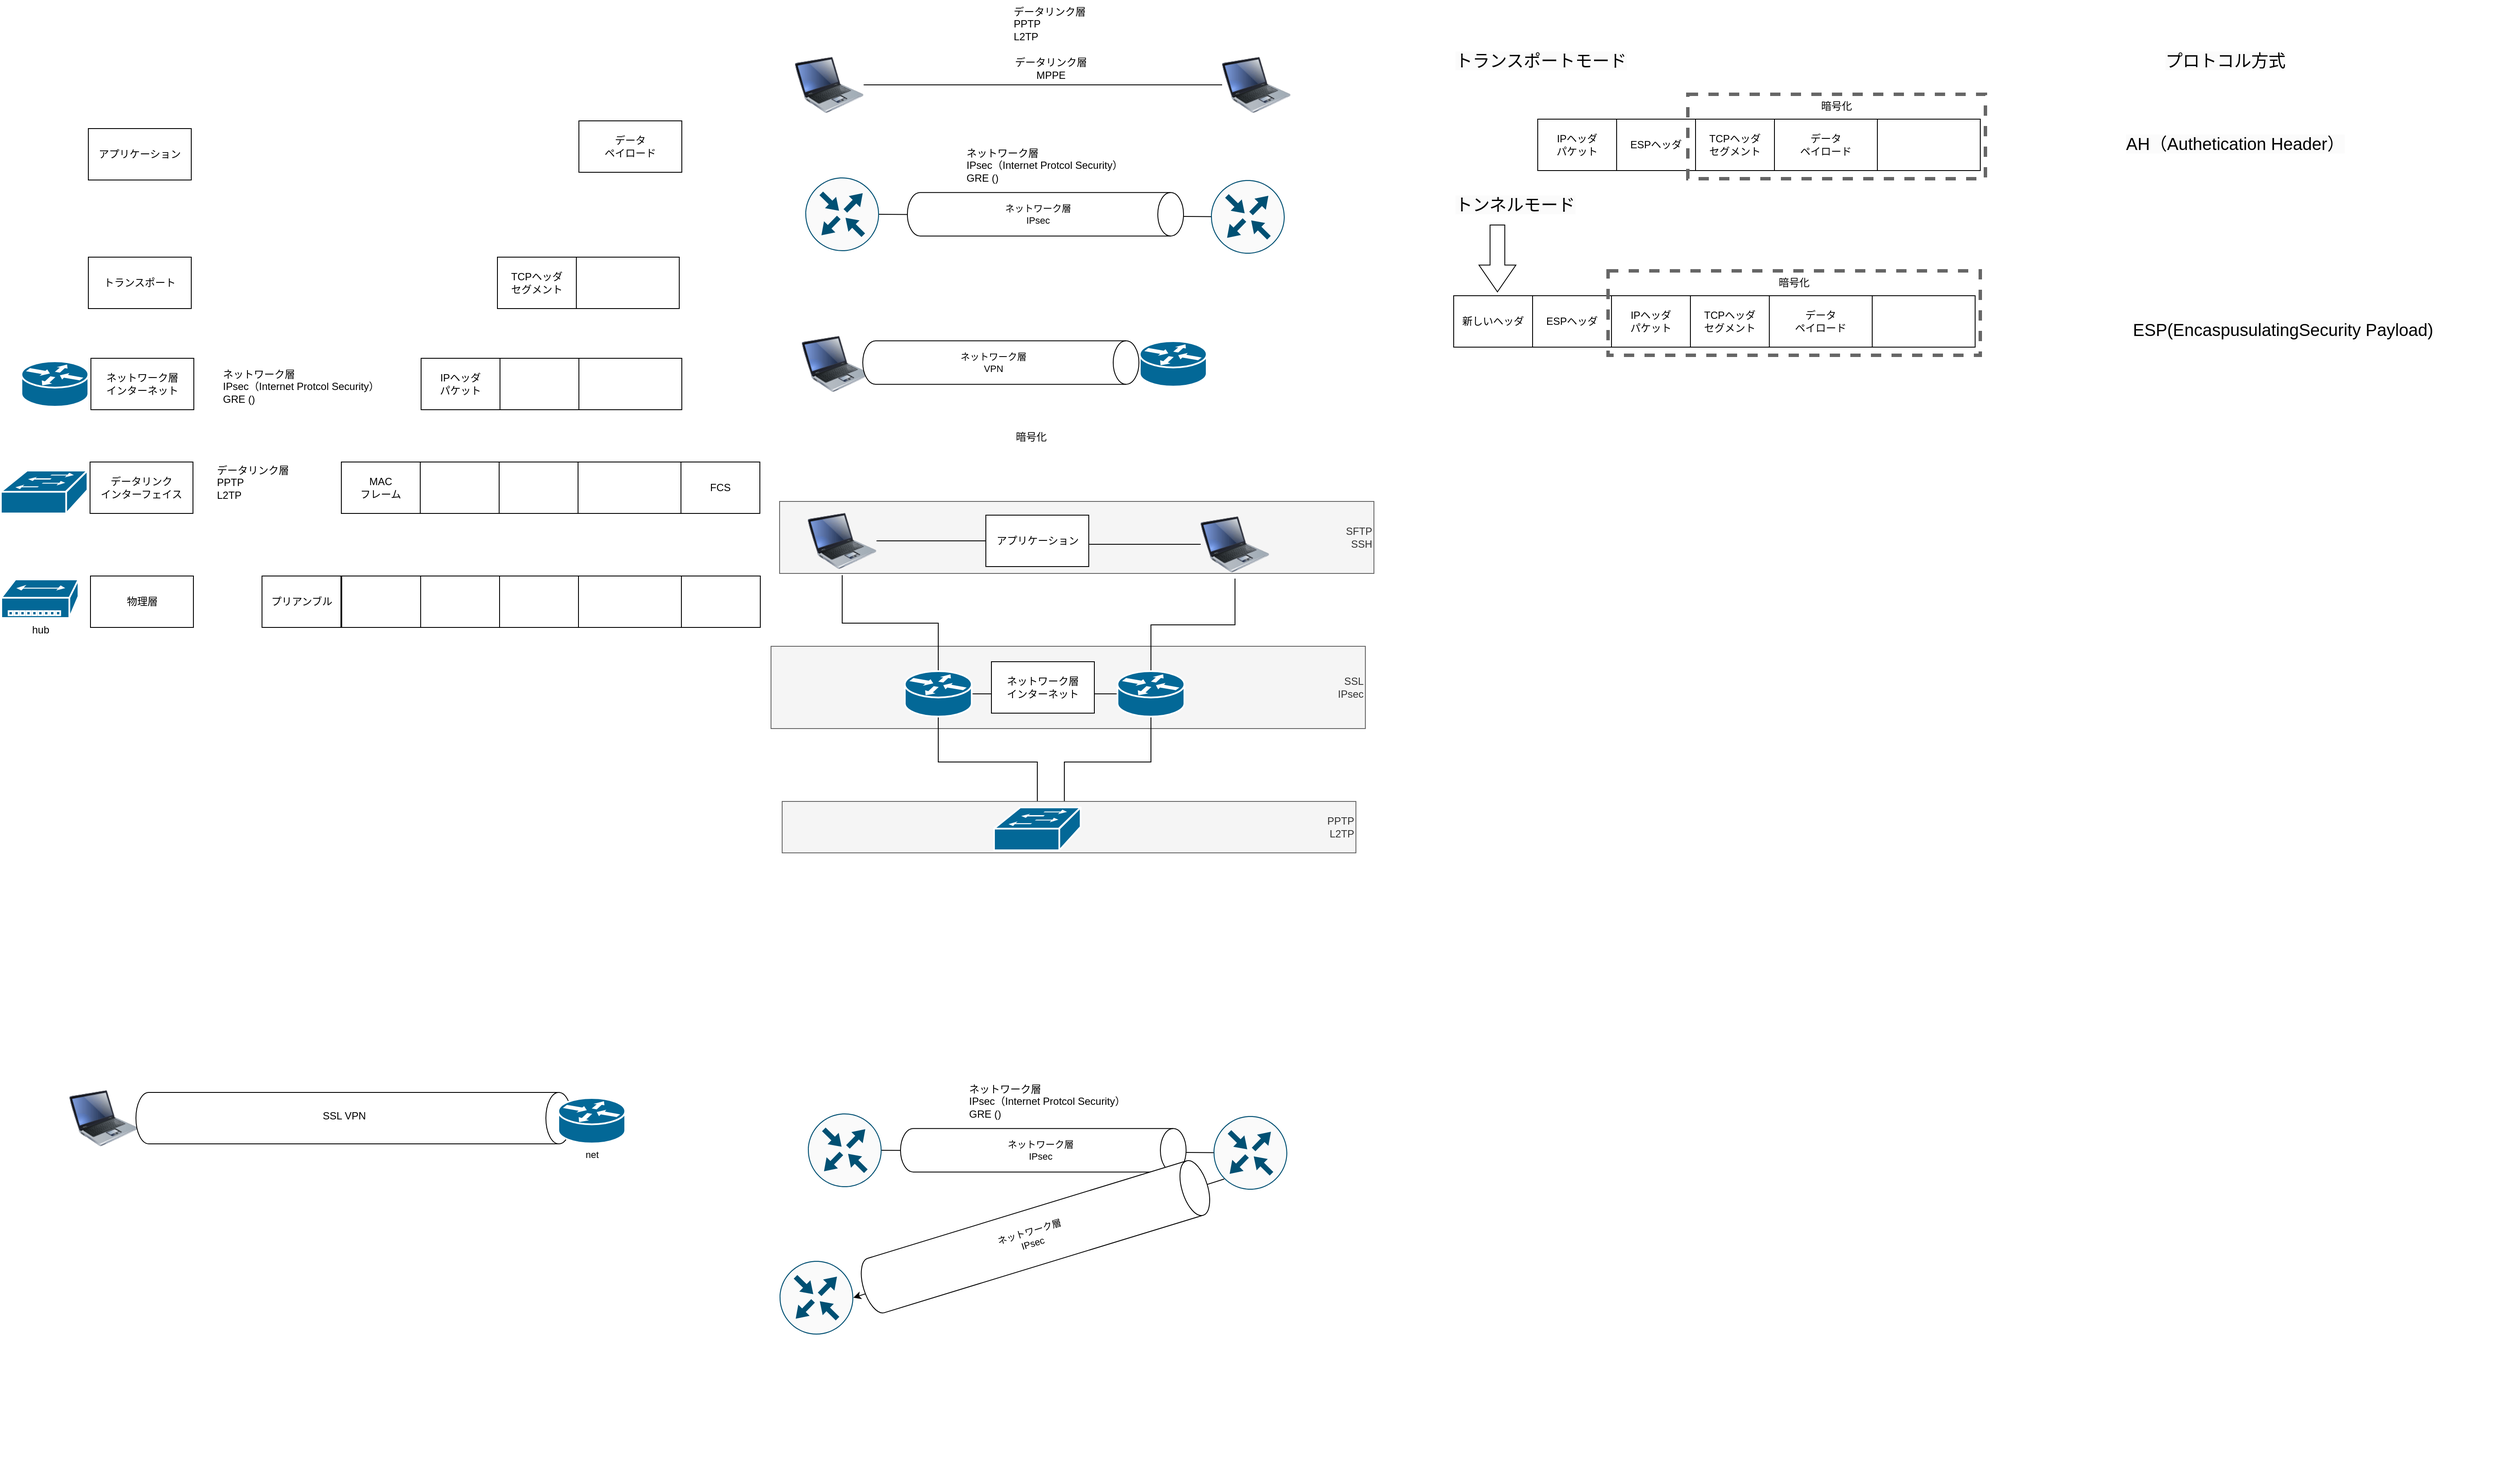 <mxfile version="21.7.5" type="github">
  <diagram name="ページ1" id="dT8lKvFCBUrScKRdb4rl">
    <mxGraphModel dx="2650" dy="944" grid="0" gridSize="10" guides="1" tooltips="1" connect="1" arrows="1" fold="1" page="1" pageScale="1" pageWidth="827" pageHeight="1169" math="0" shadow="0">
      <root>
        <mxCell id="0" />
        <mxCell id="1" parent="0" />
        <mxCell id="yY2GGmouGdZw-M5n04Jn-40" value="SFTP&lt;br&gt;SSH" style="whiteSpace=wrap;html=1;fillColor=#f5f5f5;fontColor=#333333;strokeColor=#666666;align=right;" parent="1" vertex="1">
          <mxGeometry x="113" y="607" width="693" height="84" as="geometry" />
        </mxCell>
        <mxCell id="yY2GGmouGdZw-M5n04Jn-41" value="SSL&lt;br&gt;IPsec" style="whiteSpace=wrap;html=1;align=right;fillColor=#f5f5f5;fontColor=#333333;strokeColor=#666666;" parent="1" vertex="1">
          <mxGeometry x="103" y="776" width="693" height="96" as="geometry" />
        </mxCell>
        <mxCell id="H7sqoX2Ojq_gLP6LzIEQ-5" style="rounded=0;orthogonalLoop=1;jettySize=auto;html=1;exitX=1;exitY=0.5;exitDx=0;exitDy=0;endArrow=none;endFill=0;" parent="1" source="H7sqoX2Ojq_gLP6LzIEQ-2" target="H7sqoX2Ojq_gLP6LzIEQ-3" edge="1">
          <mxGeometry relative="1" as="geometry" />
        </mxCell>
        <mxCell id="H7sqoX2Ojq_gLP6LzIEQ-2" value="" style="image;html=1;image=img/lib/clip_art/computers/Laptop_128x128.png" parent="1" vertex="1">
          <mxGeometry x="131" y="81" width="80" height="80" as="geometry" />
        </mxCell>
        <mxCell id="H7sqoX2Ojq_gLP6LzIEQ-3" value="" style="image;html=1;image=img/lib/clip_art/computers/Laptop_128x128.png" parent="1" vertex="1">
          <mxGeometry x="629" y="81" width="80" height="80" as="geometry" />
        </mxCell>
        <mxCell id="H7sqoX2Ojq_gLP6LzIEQ-10" style="edgeStyle=none;shape=connector;rounded=0;orthogonalLoop=1;jettySize=auto;html=1;exitX=1;exitY=0.5;exitDx=0;exitDy=0;exitPerimeter=0;labelBackgroundColor=default;strokeColor=default;fontFamily=Helvetica;fontSize=11;fontColor=default;endArrow=none;endFill=0;" parent="1" source="H7sqoX2Ojq_gLP6LzIEQ-7" target="H7sqoX2Ojq_gLP6LzIEQ-9" edge="1">
          <mxGeometry relative="1" as="geometry" />
        </mxCell>
        <mxCell id="H7sqoX2Ojq_gLP6LzIEQ-7" value="" style="sketch=0;points=[[0.5,0,0],[1,0.5,0],[0.5,1,0],[0,0.5,0],[0.145,0.145,0],[0.856,0.145,0],[0.855,0.856,0],[0.145,0.855,0]];verticalLabelPosition=bottom;html=1;verticalAlign=top;aspect=fixed;align=center;pointerEvents=1;shape=mxgraph.cisco19.rect;prIcon=router;fillColor=#FAFAFA;strokeColor=#005073;fontFamily=Helvetica;fontSize=11;fontColor=default;" parent="1" vertex="1">
          <mxGeometry x="143" y="229" width="86" height="86" as="geometry" />
        </mxCell>
        <mxCell id="H7sqoX2Ojq_gLP6LzIEQ-9" value="" style="sketch=0;points=[[0.5,0,0],[1,0.5,0],[0.5,1,0],[0,0.5,0],[0.145,0.145,0],[0.856,0.145,0],[0.855,0.856,0],[0.145,0.855,0]];verticalLabelPosition=bottom;html=1;verticalAlign=top;aspect=fixed;align=center;pointerEvents=1;shape=mxgraph.cisco19.rect;prIcon=router;fillColor=#FAFAFA;strokeColor=#005073;fontFamily=Helvetica;fontSize=11;fontColor=default;" parent="1" vertex="1">
          <mxGeometry x="616" y="232" width="86" height="86" as="geometry" />
        </mxCell>
        <mxCell id="6HCTai23pFKR4svxLffy-2" value="データリンク層&lt;br&gt;PPTP&lt;br&gt;L2TP" style="text;html=1;align=left;verticalAlign=middle;resizable=0;points=[];autosize=1;strokeColor=none;fillColor=none;" parent="1" vertex="1">
          <mxGeometry x="-545" y="557" width="102" height="55" as="geometry" />
        </mxCell>
        <mxCell id="6HCTai23pFKR4svxLffy-3" value="ネットワーク層&lt;br&gt;IPsec（Internet Protcol Security）&lt;br&gt;GRE ()" style="text;html=1;align=left;verticalAlign=middle;resizable=0;points=[];autosize=1;strokeColor=none;fillColor=none;" parent="1" vertex="1">
          <mxGeometry x="-538" y="445" width="200" height="55" as="geometry" />
        </mxCell>
        <mxCell id="6HCTai23pFKR4svxLffy-6" value="データリンク層&lt;br&gt;MPPE" style="text;html=1;align=center;verticalAlign=middle;resizable=0;points=[];autosize=1;strokeColor=none;fillColor=none;" parent="1" vertex="1">
          <mxGeometry x="378" y="81" width="102" height="41" as="geometry" />
        </mxCell>
        <mxCell id="6HCTai23pFKR4svxLffy-9" value="" style="group" parent="1" vertex="1" connectable="0">
          <mxGeometry x="287" y="242" width="272" height="60" as="geometry" />
        </mxCell>
        <mxCell id="6HCTai23pFKR4svxLffy-7" value="" style="shape=cylinder3;whiteSpace=wrap;html=1;boundedLbl=1;backgroundOutline=1;size=15;rotation=90;" parent="6HCTai23pFKR4svxLffy-9" vertex="1">
          <mxGeometry x="110.658" y="-131" width="50.683" height="322" as="geometry" />
        </mxCell>
        <mxCell id="6HCTai23pFKR4svxLffy-8" value="ネットワーク層&lt;br&gt;IPsec" style="edgeLabel;html=1;align=center;verticalAlign=middle;resizable=0;points=[];fontSize=11;fontFamily=Helvetica;fontColor=default;" parent="6HCTai23pFKR4svxLffy-9" vertex="1" connectable="0">
          <mxGeometry x="126.708" y="30" as="geometry" />
        </mxCell>
        <mxCell id="6HCTai23pFKR4svxLffy-10" value="" style="image;html=1;image=img/lib/clip_art/computers/Laptop_128x128.png" parent="1" vertex="1">
          <mxGeometry x="139" y="406.5" width="80" height="80" as="geometry" />
        </mxCell>
        <mxCell id="6HCTai23pFKR4svxLffy-14" value="" style="shape=mxgraph.cisco.routers.router;sketch=0;html=1;pointerEvents=1;dashed=0;fillColor=#036897;strokeColor=#ffffff;strokeWidth=2;verticalLabelPosition=bottom;verticalAlign=top;align=center;outlineConnect=0;fontFamily=Helvetica;fontSize=11;fontColor=default;" parent="1" vertex="1">
          <mxGeometry x="533" y="420" width="78" height="53" as="geometry" />
        </mxCell>
        <mxCell id="6HCTai23pFKR4svxLffy-16" value="" style="group" parent="1" vertex="1" connectable="0">
          <mxGeometry x="235" y="415" width="272" height="60" as="geometry" />
        </mxCell>
        <mxCell id="6HCTai23pFKR4svxLffy-17" value="" style="shape=cylinder3;whiteSpace=wrap;html=1;boundedLbl=1;backgroundOutline=1;size=15;rotation=90;" parent="6HCTai23pFKR4svxLffy-16" vertex="1">
          <mxGeometry x="110.658" y="-131" width="50.683" height="322" as="geometry" />
        </mxCell>
        <mxCell id="6HCTai23pFKR4svxLffy-18" value="ネットワーク層&lt;br&gt;VPN" style="edgeLabel;html=1;align=center;verticalAlign=middle;resizable=0;points=[];fontSize=11;fontFamily=Helvetica;fontColor=default;" parent="6HCTai23pFKR4svxLffy-16" vertex="1" connectable="0">
          <mxGeometry x="126.708" y="30" as="geometry" />
        </mxCell>
        <mxCell id="yY2GGmouGdZw-M5n04Jn-1" value="暗号化" style="text;html=1;align=center;verticalAlign=middle;resizable=0;points=[];autosize=1;strokeColor=none;fillColor=none;" parent="1" vertex="1">
          <mxGeometry x="379" y="519" width="54" height="26" as="geometry" />
        </mxCell>
        <mxCell id="yY2GGmouGdZw-M5n04Jn-2" value="データ&lt;br&gt;ペイロード" style="whiteSpace=wrap;html=1;" parent="1" vertex="1">
          <mxGeometry x="-121" y="163" width="120" height="60" as="geometry" />
        </mxCell>
        <mxCell id="yY2GGmouGdZw-M5n04Jn-3" value="" style="whiteSpace=wrap;html=1;" parent="1" vertex="1">
          <mxGeometry x="-124" y="322" width="120" height="60" as="geometry" />
        </mxCell>
        <mxCell id="yY2GGmouGdZw-M5n04Jn-4" value="TCPヘッダ&lt;br&gt;セグメント" style="whiteSpace=wrap;html=1;" parent="1" vertex="1">
          <mxGeometry x="-216" y="322" width="92" height="60" as="geometry" />
        </mxCell>
        <mxCell id="yY2GGmouGdZw-M5n04Jn-5" value="" style="whiteSpace=wrap;html=1;" parent="1" vertex="1">
          <mxGeometry x="-213" y="440" width="92" height="60" as="geometry" />
        </mxCell>
        <mxCell id="yY2GGmouGdZw-M5n04Jn-6" value="" style="whiteSpace=wrap;html=1;" parent="1" vertex="1">
          <mxGeometry x="-121" y="440" width="120" height="60" as="geometry" />
        </mxCell>
        <mxCell id="yY2GGmouGdZw-M5n04Jn-7" value="IPヘッダ&lt;br&gt;パケット" style="whiteSpace=wrap;html=1;" parent="1" vertex="1">
          <mxGeometry x="-305" y="440" width="92" height="60" as="geometry" />
        </mxCell>
        <mxCell id="yY2GGmouGdZw-M5n04Jn-8" value="" style="whiteSpace=wrap;html=1;" parent="1" vertex="1">
          <mxGeometry x="-122" y="561" width="120" height="60" as="geometry" />
        </mxCell>
        <mxCell id="yY2GGmouGdZw-M5n04Jn-9" value="" style="whiteSpace=wrap;html=1;" parent="1" vertex="1">
          <mxGeometry x="-214" y="561" width="92" height="60" as="geometry" />
        </mxCell>
        <mxCell id="yY2GGmouGdZw-M5n04Jn-10" value="" style="whiteSpace=wrap;html=1;" parent="1" vertex="1">
          <mxGeometry x="-306" y="561" width="92" height="60" as="geometry" />
        </mxCell>
        <mxCell id="yY2GGmouGdZw-M5n04Jn-11" value="FCS" style="whiteSpace=wrap;html=1;" parent="1" vertex="1">
          <mxGeometry x="-2" y="561" width="92" height="60" as="geometry" />
        </mxCell>
        <mxCell id="yY2GGmouGdZw-M5n04Jn-12" value="アプリケーション" style="whiteSpace=wrap;html=1;" parent="1" vertex="1">
          <mxGeometry x="-693" y="172" width="120" height="60" as="geometry" />
        </mxCell>
        <mxCell id="yY2GGmouGdZw-M5n04Jn-13" value="トランスポート" style="whiteSpace=wrap;html=1;" parent="1" vertex="1">
          <mxGeometry x="-693" y="322" width="120" height="60" as="geometry" />
        </mxCell>
        <mxCell id="yY2GGmouGdZw-M5n04Jn-14" value="ネットワーク層&lt;br&gt;インターネット" style="whiteSpace=wrap;html=1;" parent="1" vertex="1">
          <mxGeometry x="-690" y="440" width="120" height="60" as="geometry" />
        </mxCell>
        <mxCell id="yY2GGmouGdZw-M5n04Jn-15" value="データリンク&lt;br&gt;インターフェイス" style="whiteSpace=wrap;html=1;" parent="1" vertex="1">
          <mxGeometry x="-691" y="561" width="120" height="60" as="geometry" />
        </mxCell>
        <mxCell id="yY2GGmouGdZw-M5n04Jn-16" value="" style="shape=mxgraph.cisco.routers.router;sketch=0;html=1;pointerEvents=1;dashed=0;fillColor=#036897;strokeColor=#ffffff;strokeWidth=2;verticalLabelPosition=bottom;verticalAlign=top;align=center;outlineConnect=0;fontFamily=Helvetica;fontSize=11;fontColor=default;" parent="1" vertex="1">
          <mxGeometry x="-771" y="443.5" width="78" height="53" as="geometry" />
        </mxCell>
        <mxCell id="yY2GGmouGdZw-M5n04Jn-17" value="" style="shape=mxgraph.cisco.switches.workgroup_switch;sketch=0;html=1;pointerEvents=1;dashed=0;fillColor=#036897;strokeColor=#ffffff;strokeWidth=2;verticalLabelPosition=bottom;verticalAlign=top;align=center;outlineConnect=0;fontFamily=Helvetica;fontSize=11;fontColor=default;" parent="1" vertex="1">
          <mxGeometry x="-795" y="571" width="101" height="50" as="geometry" />
        </mxCell>
        <mxCell id="yY2GGmouGdZw-M5n04Jn-18" value="MAC&lt;br&gt;フレーム" style="whiteSpace=wrap;html=1;" parent="1" vertex="1">
          <mxGeometry x="-398" y="561" width="92" height="60" as="geometry" />
        </mxCell>
        <mxCell id="yY2GGmouGdZw-M5n04Jn-19" value="" style="whiteSpace=wrap;html=1;" parent="1" vertex="1">
          <mxGeometry x="-1.5" y="694" width="92" height="60" as="geometry" />
        </mxCell>
        <mxCell id="yY2GGmouGdZw-M5n04Jn-20" value="物理層" style="whiteSpace=wrap;html=1;" parent="1" vertex="1">
          <mxGeometry x="-690.5" y="694" width="120" height="60" as="geometry" />
        </mxCell>
        <mxCell id="yY2GGmouGdZw-M5n04Jn-21" value="" style="whiteSpace=wrap;html=1;" parent="1" vertex="1">
          <mxGeometry x="-397.5" y="694" width="92" height="60" as="geometry" />
        </mxCell>
        <mxCell id="yY2GGmouGdZw-M5n04Jn-22" value="" style="whiteSpace=wrap;html=1;" parent="1" vertex="1">
          <mxGeometry x="-121.5" y="694" width="120" height="60" as="geometry" />
        </mxCell>
        <mxCell id="yY2GGmouGdZw-M5n04Jn-23" value="" style="whiteSpace=wrap;html=1;" parent="1" vertex="1">
          <mxGeometry x="-213.5" y="694" width="92" height="60" as="geometry" />
        </mxCell>
        <mxCell id="yY2GGmouGdZw-M5n04Jn-24" value="" style="whiteSpace=wrap;html=1;" parent="1" vertex="1">
          <mxGeometry x="-305.5" y="694" width="92" height="60" as="geometry" />
        </mxCell>
        <mxCell id="yY2GGmouGdZw-M5n04Jn-25" value="プリアンブル" style="whiteSpace=wrap;html=1;" parent="1" vertex="1">
          <mxGeometry x="-490.5" y="694" width="92" height="60" as="geometry" />
        </mxCell>
        <mxCell id="yY2GGmouGdZw-M5n04Jn-26" value="hub" style="shape=mxgraph.cisco.hubs_and_gateways.small_hub;sketch=0;html=1;pointerEvents=1;dashed=0;fillColor=#036897;strokeColor=#ffffff;strokeWidth=2;verticalLabelPosition=bottom;verticalAlign=top;align=center;outlineConnect=0;" parent="1" vertex="1">
          <mxGeometry x="-794.5" y="698" width="90" height="45" as="geometry" />
        </mxCell>
        <mxCell id="yY2GGmouGdZw-M5n04Jn-33" style="edgeStyle=orthogonalEdgeStyle;rounded=0;orthogonalLoop=1;jettySize=auto;html=1;exitX=1;exitY=0.5;exitDx=0;exitDy=0;entryX=0;entryY=0.5;entryDx=0;entryDy=0;endArrow=none;endFill=0;" parent="1" source="yY2GGmouGdZw-M5n04Jn-27" target="yY2GGmouGdZw-M5n04Jn-32" edge="1">
          <mxGeometry relative="1" as="geometry" />
        </mxCell>
        <mxCell id="yY2GGmouGdZw-M5n04Jn-34" style="edgeStyle=orthogonalEdgeStyle;shape=connector;rounded=0;orthogonalLoop=1;jettySize=auto;html=1;exitX=0.5;exitY=1;exitDx=0;exitDy=0;entryX=0.5;entryY=0;entryDx=0;entryDy=0;entryPerimeter=0;labelBackgroundColor=default;strokeColor=default;fontFamily=Helvetica;fontSize=11;fontColor=default;endArrow=none;endFill=0;" parent="1" source="yY2GGmouGdZw-M5n04Jn-27" target="yY2GGmouGdZw-M5n04Jn-28" edge="1">
          <mxGeometry relative="1" as="geometry" />
        </mxCell>
        <mxCell id="yY2GGmouGdZw-M5n04Jn-27" value="" style="image;html=1;image=img/lib/clip_art/computers/Laptop_128x128.png" parent="1" vertex="1">
          <mxGeometry x="146" y="613" width="80" height="80" as="geometry" />
        </mxCell>
        <mxCell id="yY2GGmouGdZw-M5n04Jn-36" style="edgeStyle=orthogonalEdgeStyle;shape=connector;rounded=0;orthogonalLoop=1;jettySize=auto;html=1;exitX=1;exitY=0.5;exitDx=0;exitDy=0;exitPerimeter=0;labelBackgroundColor=default;strokeColor=default;fontFamily=Helvetica;fontSize=11;fontColor=default;endArrow=none;endFill=0;" parent="1" source="yY2GGmouGdZw-M5n04Jn-28" target="yY2GGmouGdZw-M5n04Jn-35" edge="1">
          <mxGeometry relative="1" as="geometry" />
        </mxCell>
        <mxCell id="yY2GGmouGdZw-M5n04Jn-48" style="edgeStyle=orthogonalEdgeStyle;shape=connector;rounded=0;orthogonalLoop=1;jettySize=auto;html=1;exitX=0.5;exitY=1;exitDx=0;exitDy=0;exitPerimeter=0;labelBackgroundColor=default;strokeColor=default;fontFamily=Helvetica;fontSize=11;fontColor=default;endArrow=none;endFill=0;" parent="1" source="yY2GGmouGdZw-M5n04Jn-28" target="yY2GGmouGdZw-M5n04Jn-42" edge="1">
          <mxGeometry relative="1" as="geometry" />
        </mxCell>
        <mxCell id="yY2GGmouGdZw-M5n04Jn-28" value="" style="shape=mxgraph.cisco.routers.router;sketch=0;html=1;pointerEvents=1;dashed=0;fillColor=#036897;strokeColor=#ffffff;strokeWidth=2;verticalLabelPosition=bottom;verticalAlign=top;align=center;outlineConnect=0;fontFamily=Helvetica;fontSize=11;fontColor=default;" parent="1" vertex="1">
          <mxGeometry x="259" y="805" width="78" height="53" as="geometry" />
        </mxCell>
        <mxCell id="yY2GGmouGdZw-M5n04Jn-29" value="アプリケーション" style="whiteSpace=wrap;html=1;" parent="1" vertex="1">
          <mxGeometry x="353.5" y="623" width="120" height="60" as="geometry" />
        </mxCell>
        <mxCell id="yY2GGmouGdZw-M5n04Jn-37" style="edgeStyle=orthogonalEdgeStyle;shape=connector;rounded=0;orthogonalLoop=1;jettySize=auto;html=1;exitX=0.5;exitY=1;exitDx=0;exitDy=0;labelBackgroundColor=default;strokeColor=default;fontFamily=Helvetica;fontSize=11;fontColor=default;endArrow=none;endFill=0;" parent="1" source="yY2GGmouGdZw-M5n04Jn-32" target="yY2GGmouGdZw-M5n04Jn-35" edge="1">
          <mxGeometry relative="1" as="geometry" />
        </mxCell>
        <mxCell id="yY2GGmouGdZw-M5n04Jn-32" value="" style="image;html=1;image=img/lib/clip_art/computers/Laptop_128x128.png" parent="1" vertex="1">
          <mxGeometry x="604" y="617" width="80" height="80" as="geometry" />
        </mxCell>
        <mxCell id="yY2GGmouGdZw-M5n04Jn-47" style="edgeStyle=orthogonalEdgeStyle;shape=connector;rounded=0;orthogonalLoop=1;jettySize=auto;html=1;exitX=0.5;exitY=1;exitDx=0;exitDy=0;exitPerimeter=0;entryX=1;entryY=0;entryDx=0;entryDy=0;entryPerimeter=0;labelBackgroundColor=default;strokeColor=default;fontFamily=Helvetica;fontSize=11;fontColor=default;endArrow=none;endFill=0;" parent="1" source="yY2GGmouGdZw-M5n04Jn-35" target="yY2GGmouGdZw-M5n04Jn-42" edge="1">
          <mxGeometry relative="1" as="geometry">
            <Array as="points">
              <mxPoint x="546" y="911" />
              <mxPoint x="445" y="911" />
              <mxPoint x="445" y="964" />
            </Array>
          </mxGeometry>
        </mxCell>
        <mxCell id="yY2GGmouGdZw-M5n04Jn-35" value="" style="shape=mxgraph.cisco.routers.router;sketch=0;html=1;pointerEvents=1;dashed=0;fillColor=#036897;strokeColor=#ffffff;strokeWidth=2;verticalLabelPosition=bottom;verticalAlign=top;align=center;outlineConnect=0;fontFamily=Helvetica;fontSize=11;fontColor=default;" parent="1" vertex="1">
          <mxGeometry x="507" y="805" width="78" height="53" as="geometry" />
        </mxCell>
        <mxCell id="yY2GGmouGdZw-M5n04Jn-38" value="ネットワーク層&lt;br&gt;インターネット" style="whiteSpace=wrap;html=1;" parent="1" vertex="1">
          <mxGeometry x="360" y="794" width="120" height="60" as="geometry" />
        </mxCell>
        <mxCell id="yY2GGmouGdZw-M5n04Jn-39" value="PPTP&lt;br&gt;L2TP" style="whiteSpace=wrap;html=1;align=right;fillColor=#f5f5f5;fontColor=#333333;strokeColor=#666666;" parent="1" vertex="1">
          <mxGeometry x="116" y="957" width="669" height="60" as="geometry" />
        </mxCell>
        <mxCell id="yY2GGmouGdZw-M5n04Jn-42" value="" style="shape=mxgraph.cisco.switches.workgroup_switch;sketch=0;html=1;pointerEvents=1;dashed=0;fillColor=#036897;strokeColor=#ffffff;strokeWidth=2;verticalLabelPosition=bottom;verticalAlign=top;align=center;outlineConnect=0;fontFamily=Helvetica;fontSize=11;fontColor=default;" parent="1" vertex="1">
          <mxGeometry x="363" y="964" width="101" height="50" as="geometry" />
        </mxCell>
        <mxCell id="kiuYkO8eHHvAf3UtzUh4-4" value="&lt;span style=&quot;color: rgb(0, 0, 0); font-family: Helvetica; font-size: 20px; font-style: normal; font-variant-ligatures: normal; font-variant-caps: normal; font-weight: 400; letter-spacing: normal; orphans: 2; text-align: left; text-indent: 0px; text-transform: none; widows: 2; word-spacing: 0px; -webkit-text-stroke-width: 0px; background-color: rgb(251, 251, 251); text-decoration-thickness: initial; text-decoration-style: initial; text-decoration-color: initial; float: none; display: inline !important;&quot;&gt;トランスポートモード&lt;/span&gt;&lt;br style=&quot;border-color: var(--border-color); color: rgb(0, 0, 0); font-family: Helvetica; font-size: 20px; font-style: normal; font-variant-ligatures: normal; font-variant-caps: normal; font-weight: 400; letter-spacing: normal; orphans: 2; text-align: left; text-indent: 0px; text-transform: none; widows: 2; word-spacing: 0px; -webkit-text-stroke-width: 0px; background-color: rgb(251, 251, 251); text-decoration-thickness: initial; text-decoration-style: initial; text-decoration-color: initial;&quot;&gt;" style="text;whiteSpace=wrap;html=1;fontSize=20;" parent="1" vertex="1">
          <mxGeometry x="899" y="74" width="227.49" height="39.42" as="geometry" />
        </mxCell>
        <mxCell id="kiuYkO8eHHvAf3UtzUh4-5" value="データリンク層&lt;br&gt;PPTP&lt;br&gt;L2TP" style="text;html=1;align=left;verticalAlign=middle;resizable=0;points=[];autosize=1;strokeColor=none;fillColor=none;" parent="1" vertex="1">
          <mxGeometry x="384" y="22" width="102" height="55" as="geometry" />
        </mxCell>
        <mxCell id="kiuYkO8eHHvAf3UtzUh4-7" value="ネットワーク層&lt;br&gt;IPsec（Internet Protcol Security）&lt;br&gt;GRE ()" style="text;html=1;align=left;verticalAlign=middle;resizable=0;points=[];autosize=1;strokeColor=none;fillColor=none;" parent="1" vertex="1">
          <mxGeometry x="329" y="187" width="200" height="55" as="geometry" />
        </mxCell>
        <mxCell id="kiuYkO8eHHvAf3UtzUh4-8" value="TCPヘッダ&lt;br style=&quot;border-color: var(--border-color);&quot;&gt;セグメント" style="whiteSpace=wrap;html=1;" parent="1" vertex="1">
          <mxGeometry x="1181" y="161" width="92" height="60" as="geometry" />
        </mxCell>
        <mxCell id="kiuYkO8eHHvAf3UtzUh4-9" value="データ&lt;br style=&quot;border-color: var(--border-color);&quot;&gt;ペイロード" style="whiteSpace=wrap;html=1;" parent="1" vertex="1">
          <mxGeometry x="1273" y="161" width="120" height="60" as="geometry" />
        </mxCell>
        <mxCell id="kiuYkO8eHHvAf3UtzUh4-10" value="IPヘッダ&lt;br&gt;パケット" style="whiteSpace=wrap;html=1;" parent="1" vertex="1">
          <mxGeometry x="997" y="161" width="92" height="60" as="geometry" />
        </mxCell>
        <mxCell id="kiuYkO8eHHvAf3UtzUh4-12" value="" style="whiteSpace=wrap;html=1;" parent="1" vertex="1">
          <mxGeometry x="1393" y="161" width="120" height="60" as="geometry" />
        </mxCell>
        <mxCell id="kiuYkO8eHHvAf3UtzUh4-15" value="ESPヘッダ" style="whiteSpace=wrap;html=1;" parent="1" vertex="1">
          <mxGeometry x="1089" y="161" width="92" height="60" as="geometry" />
        </mxCell>
        <mxCell id="kiuYkO8eHHvAf3UtzUh4-16" value="暗号化" style="whiteSpace=wrap;html=1;dashed=1;fillColor=none;strokeWidth=4;verticalAlign=top;strokeColor=#666666;" parent="1" vertex="1">
          <mxGeometry x="1172" y="132" width="347" height="98.5" as="geometry" />
        </mxCell>
        <mxCell id="kiuYkO8eHHvAf3UtzUh4-17" value="&lt;span style=&quot;color: rgb(0, 0, 0); font-family: Helvetica; font-size: 20px; font-style: normal; font-variant-ligatures: normal; font-variant-caps: normal; font-weight: 400; letter-spacing: normal; orphans: 2; text-align: left; text-indent: 0px; text-transform: none; widows: 2; word-spacing: 0px; -webkit-text-stroke-width: 0px; background-color: rgb(251, 251, 251); text-decoration-thickness: initial; text-decoration-style: initial; text-decoration-color: initial; float: none; display: inline !important;&quot;&gt;トンネルモード&lt;/span&gt;" style="text;whiteSpace=wrap;html=1;fontSize=20;" parent="1" vertex="1">
          <mxGeometry x="899" y="242" width="227.49" height="39.42" as="geometry" />
        </mxCell>
        <mxCell id="kiuYkO8eHHvAf3UtzUh4-18" value="TCPヘッダ&lt;br style=&quot;border-color: var(--border-color);&quot;&gt;セグメント" style="whiteSpace=wrap;html=1;" parent="1" vertex="1">
          <mxGeometry x="1175" y="367" width="92" height="60" as="geometry" />
        </mxCell>
        <mxCell id="kiuYkO8eHHvAf3UtzUh4-19" value="データ&lt;br style=&quot;border-color: var(--border-color);&quot;&gt;ペイロード" style="whiteSpace=wrap;html=1;" parent="1" vertex="1">
          <mxGeometry x="1267" y="367" width="120" height="60" as="geometry" />
        </mxCell>
        <mxCell id="kiuYkO8eHHvAf3UtzUh4-20" value="IPヘッダ&lt;br&gt;パケット" style="whiteSpace=wrap;html=1;" parent="1" vertex="1">
          <mxGeometry x="1083" y="367" width="92" height="60" as="geometry" />
        </mxCell>
        <mxCell id="kiuYkO8eHHvAf3UtzUh4-21" value="" style="whiteSpace=wrap;html=1;" parent="1" vertex="1">
          <mxGeometry x="1387" y="367" width="120" height="60" as="geometry" />
        </mxCell>
        <mxCell id="kiuYkO8eHHvAf3UtzUh4-22" value="ESPヘッダ" style="whiteSpace=wrap;html=1;" parent="1" vertex="1">
          <mxGeometry x="991" y="367" width="92" height="60" as="geometry" />
        </mxCell>
        <mxCell id="kiuYkO8eHHvAf3UtzUh4-23" value="暗号化" style="whiteSpace=wrap;html=1;dashed=1;fillColor=none;strokeWidth=4;verticalAlign=top;strokeColor=#666666;" parent="1" vertex="1">
          <mxGeometry x="1079" y="338" width="434" height="98.5" as="geometry" />
        </mxCell>
        <mxCell id="kiuYkO8eHHvAf3UtzUh4-24" value="新しいヘッダ" style="whiteSpace=wrap;html=1;" parent="1" vertex="1">
          <mxGeometry x="899" y="367" width="92" height="60" as="geometry" />
        </mxCell>
        <mxCell id="kiuYkO8eHHvAf3UtzUh4-25" value="" style="shape=singleArrow;whiteSpace=wrap;html=1;arrowWidth=0.4;arrowSize=0.4;rotation=90;" parent="1" vertex="1">
          <mxGeometry x="911" y="302" width="78" height="43" as="geometry" />
        </mxCell>
        <mxCell id="kiuYkO8eHHvAf3UtzUh4-27" value="&lt;span style=&quot;color: rgb(0, 0, 0); font-family: Helvetica; font-size: 20px; font-style: normal; font-variant-ligatures: normal; font-variant-caps: normal; font-weight: 400; letter-spacing: normal; orphans: 2; text-align: left; text-indent: 0px; text-transform: none; widows: 2; word-spacing: 0px; -webkit-text-stroke-width: 0px; background-color: rgb(251, 251, 251); text-decoration-thickness: initial; text-decoration-style: initial; text-decoration-color: initial; float: none; display: inline !important;&quot;&gt;プロトコル方式&lt;/span&gt;" style="text;whiteSpace=wrap;html=1;fontSize=20;" parent="1" vertex="1">
          <mxGeometry x="1727" y="74" width="227.49" height="39.42" as="geometry" />
        </mxCell>
        <mxCell id="kiuYkO8eHHvAf3UtzUh4-28" value="&lt;span style=&quot;color: rgb(0, 0, 0); font-family: Helvetica; font-size: 20px; font-style: normal; font-variant-ligatures: normal; font-variant-caps: normal; font-weight: 400; letter-spacing: normal; orphans: 2; text-align: left; text-indent: 0px; text-transform: none; widows: 2; word-spacing: 0px; -webkit-text-stroke-width: 0px; background-color: rgb(251, 251, 251); text-decoration-thickness: initial; text-decoration-style: initial; text-decoration-color: initial; float: none; display: inline !important;&quot;&gt;AH（Authetication Header）&lt;/span&gt;" style="text;whiteSpace=wrap;html=1;fontSize=20;" parent="1" vertex="1">
          <mxGeometry x="1681" y="171.29" width="429" height="39.42" as="geometry" />
        </mxCell>
        <mxCell id="kiuYkO8eHHvAf3UtzUh4-30" value="&lt;span style=&quot;color: rgb(0, 0, 0); font-family: Helvetica; font-size: 20px; font-style: normal; font-variant-ligatures: normal; font-variant-caps: normal; font-weight: 400; letter-spacing: normal; orphans: 2; text-align: left; text-indent: 0px; text-transform: none; widows: 2; word-spacing: 0px; -webkit-text-stroke-width: 0px; background-color: rgb(251, 251, 251); text-decoration-thickness: initial; text-decoration-style: initial; text-decoration-color: initial; float: none; display: inline !important;&quot;&gt;ESP(EncaspusulatingSecurity Payload)&lt;br&gt;&lt;br&gt;&lt;/span&gt;" style="text;whiteSpace=wrap;html=1;fontSize=20;" parent="1" vertex="1">
          <mxGeometry x="1689" y="387.58" width="429" height="39.42" as="geometry" />
        </mxCell>
        <mxCell id="uGY6Ry9jpBPdMxRi9jqr-11" style="edgeStyle=none;shape=connector;rounded=0;orthogonalLoop=1;jettySize=auto;html=1;exitX=1;exitY=0.5;exitDx=0;exitDy=0;exitPerimeter=0;labelBackgroundColor=default;strokeColor=default;fontFamily=Helvetica;fontSize=11;fontColor=default;endArrow=none;endFill=0;" parent="1" source="uGY6Ry9jpBPdMxRi9jqr-12" target="uGY6Ry9jpBPdMxRi9jqr-13" edge="1">
          <mxGeometry relative="1" as="geometry" />
        </mxCell>
        <mxCell id="uGY6Ry9jpBPdMxRi9jqr-12" value="" style="sketch=0;points=[[0.5,0,0],[1,0.5,0],[0.5,1,0],[0,0.5,0],[0.145,0.145,0],[0.856,0.145,0],[0.855,0.856,0],[0.145,0.855,0]];verticalLabelPosition=bottom;html=1;verticalAlign=top;aspect=fixed;align=center;pointerEvents=1;shape=mxgraph.cisco19.rect;prIcon=router;fillColor=#FAFAFA;strokeColor=#005073;fontFamily=Helvetica;fontSize=11;fontColor=default;" parent="1" vertex="1">
          <mxGeometry x="146" y="1321" width="86" height="86" as="geometry" />
        </mxCell>
        <mxCell id="uGY6Ry9jpBPdMxRi9jqr-24" style="rounded=0;orthogonalLoop=1;jettySize=auto;html=1;exitX=0.145;exitY=0.855;exitDx=0;exitDy=0;exitPerimeter=0;entryX=1;entryY=0.5;entryDx=0;entryDy=0;entryPerimeter=0;" parent="1" source="uGY6Ry9jpBPdMxRi9jqr-13" target="uGY6Ry9jpBPdMxRi9jqr-18" edge="1">
          <mxGeometry relative="1" as="geometry" />
        </mxCell>
        <mxCell id="uGY6Ry9jpBPdMxRi9jqr-13" value="" style="sketch=0;points=[[0.5,0,0],[1,0.5,0],[0.5,1,0],[0,0.5,0],[0.145,0.145,0],[0.856,0.145,0],[0.855,0.856,0],[0.145,0.855,0]];verticalLabelPosition=bottom;html=1;verticalAlign=top;aspect=fixed;align=center;pointerEvents=1;shape=mxgraph.cisco19.rect;prIcon=router;fillColor=#FAFAFA;strokeColor=#005073;fontFamily=Helvetica;fontSize=11;fontColor=default;" parent="1" vertex="1">
          <mxGeometry x="619" y="1324" width="86" height="86" as="geometry" />
        </mxCell>
        <mxCell id="uGY6Ry9jpBPdMxRi9jqr-14" value="" style="group" parent="1" vertex="1" connectable="0">
          <mxGeometry x="290" y="1334" width="323" height="370.18" as="geometry" />
        </mxCell>
        <mxCell id="uGY6Ry9jpBPdMxRi9jqr-15" value="" style="shape=cylinder3;whiteSpace=wrap;html=1;boundedLbl=1;backgroundOutline=1;size=15;rotation=90;" parent="uGY6Ry9jpBPdMxRi9jqr-14" vertex="1">
          <mxGeometry x="105.16" y="-136.5" width="50.68" height="333" as="geometry" />
        </mxCell>
        <mxCell id="uGY6Ry9jpBPdMxRi9jqr-16" value="ネットワーク層&lt;br&gt;IPsec" style="edgeLabel;html=1;align=center;verticalAlign=middle;resizable=0;points=[];fontSize=11;fontFamily=Helvetica;fontColor=default;" parent="uGY6Ry9jpBPdMxRi9jqr-14" vertex="1" connectable="0">
          <mxGeometry x="126.708" y="30" as="geometry" />
        </mxCell>
        <mxCell id="uGY6Ry9jpBPdMxRi9jqr-19" value="" style="group;rotation=-17;" parent="uGY6Ry9jpBPdMxRi9jqr-14" vertex="1" connectable="0">
          <mxGeometry x="-35.8" y="104.42" width="356" height="247" as="geometry" />
        </mxCell>
        <mxCell id="uGY6Ry9jpBPdMxRi9jqr-20" value="" style="shape=cylinder3;whiteSpace=wrap;html=1;boundedLbl=1;backgroundOutline=1;size=15;rotation=73;" parent="uGY6Ry9jpBPdMxRi9jqr-19" vertex="1">
          <mxGeometry x="124" y="-182.805" width="66.331" height="418.58" as="geometry" />
        </mxCell>
        <mxCell id="uGY6Ry9jpBPdMxRi9jqr-21" value="ネットワーク層&lt;br&gt;IPsec" style="edgeLabel;html=1;align=center;verticalAlign=middle;resizable=0;points=[];fontSize=11;fontFamily=Helvetica;fontColor=default;rotation=-17;" parent="uGY6Ry9jpBPdMxRi9jqr-19" vertex="1" connectable="0">
          <mxGeometry x="151" y="27.838" as="geometry" />
        </mxCell>
        <mxCell id="uGY6Ry9jpBPdMxRi9jqr-17" value="ネットワーク層&lt;br&gt;IPsec（Internet Protcol Security）&lt;br&gt;GRE ()" style="text;html=1;align=left;verticalAlign=middle;resizable=0;points=[];autosize=1;strokeColor=none;fillColor=none;" parent="1" vertex="1">
          <mxGeometry x="332" y="1279" width="200" height="55" as="geometry" />
        </mxCell>
        <mxCell id="uGY6Ry9jpBPdMxRi9jqr-18" value="" style="sketch=0;points=[[0.5,0,0],[1,0.5,0],[0.5,1,0],[0,0.5,0],[0.145,0.145,0],[0.856,0.145,0],[0.855,0.856,0],[0.145,0.855,0]];verticalLabelPosition=bottom;html=1;verticalAlign=top;aspect=fixed;align=center;pointerEvents=1;shape=mxgraph.cisco19.rect;prIcon=router;fillColor=#FAFAFA;strokeColor=#005073;fontFamily=Helvetica;fontSize=11;fontColor=default;" parent="1" vertex="1">
          <mxGeometry x="113" y="1493" width="86" height="86" as="geometry" />
        </mxCell>
        <mxCell id="uGY6Ry9jpBPdMxRi9jqr-27" style="edgeStyle=orthogonalEdgeStyle;rounded=0;orthogonalLoop=1;jettySize=auto;html=1;exitX=1;exitY=0.5;exitDx=0;exitDy=0;" parent="1" source="uGY6Ry9jpBPdMxRi9jqr-26" edge="1">
          <mxGeometry relative="1" as="geometry">
            <mxPoint x="-134" y="1326.5" as="targetPoint" />
          </mxGeometry>
        </mxCell>
        <mxCell id="uGY6Ry9jpBPdMxRi9jqr-26" value="" style="image;html=1;image=img/lib/clip_art/computers/Laptop_128x128.png" parent="1" vertex="1">
          <mxGeometry x="-715" y="1286.5" width="80" height="80" as="geometry" />
        </mxCell>
        <mxCell id="uGY6Ry9jpBPdMxRi9jqr-35" value="" style="shape=cylinder3;whiteSpace=wrap;html=1;boundedLbl=1;backgroundOutline=1;size=15;rotation=90;" parent="1" vertex="1">
          <mxGeometry x="-413.5" y="1072.5" width="60" height="508" as="geometry" />
        </mxCell>
        <mxCell id="uGY6Ry9jpBPdMxRi9jqr-36" value="SSL VPN" style="text;html=1;align=center;verticalAlign=middle;resizable=0;points=[];autosize=1;strokeColor=none;fillColor=none;" parent="1" vertex="1">
          <mxGeometry x="-429" y="1311" width="68" height="26" as="geometry" />
        </mxCell>
        <mxCell id="EYhjnO1lB1gPP_sbjvul-1" value="net" style="shape=mxgraph.cisco.routers.router;sketch=0;html=1;pointerEvents=1;dashed=0;fillColor=#036897;strokeColor=#ffffff;strokeWidth=2;verticalLabelPosition=bottom;verticalAlign=top;align=center;outlineConnect=0;fontFamily=Helvetica;fontSize=11;fontColor=default;" vertex="1" parent="1">
          <mxGeometry x="-145" y="1303" width="78" height="53" as="geometry" />
        </mxCell>
      </root>
    </mxGraphModel>
  </diagram>
</mxfile>
